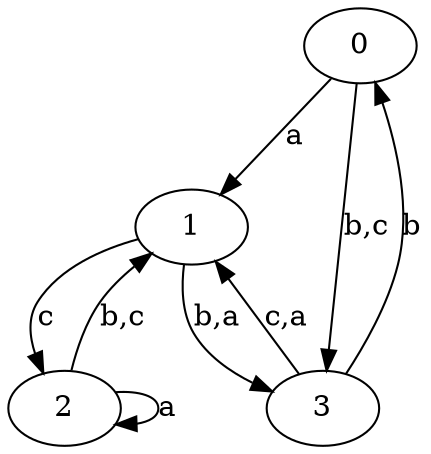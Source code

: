 digraph {
 ranksep=0.5;
 d2tdocpreamble = "\usetikzlibrary{automata}";
 d2tfigpreamble = "\tikzstyle{every state}= [ draw=blue!50,very thick,fill=blue!20]  \tikzstyle{auto}= [fill=white]";
 node [style="state"];
 edge [lblstyle="auto",topath="bend right", len=4  ]
  "0" [label="0",style = "state, initial"];
  "1" [label="1",style = "state, accepting"];
  "2" [label="2",];
  "3" [label="3",];
  "0" -> "1" [label="a"];
  "0" -> "3" [label="b,c"];
  "1" -> "2" [label="c"];
  "1" -> "3" [label="b,a"];
  "2" -> "1" [label="b,c"];
  "2" -> "2" [label="a",topath="loop above"];
  "3" -> "0" [label="b"];
  "3" -> "1" [label="c,a"];
}
